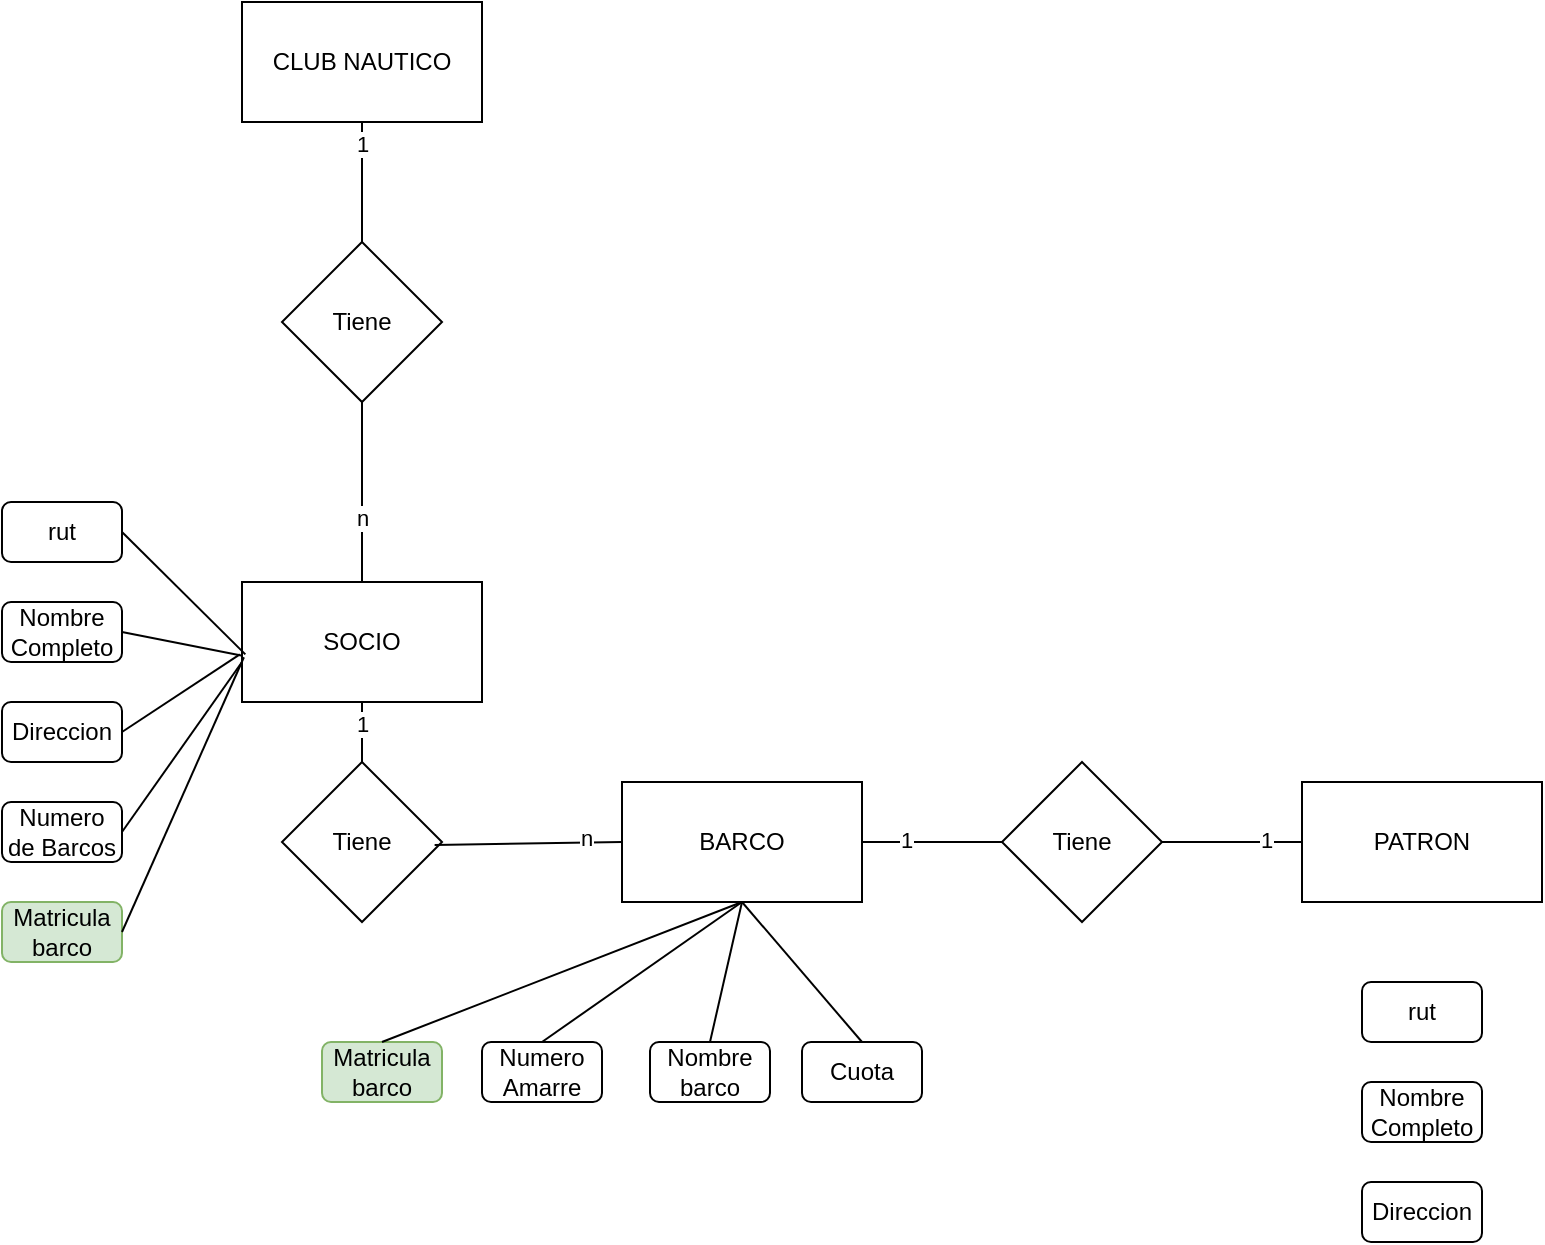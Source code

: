 <mxfile version="21.3.4" type="github">
  <diagram name="Página-1" id="YYQkypQMa-baSCwQLt15">
    <mxGraphModel dx="1041" dy="519" grid="1" gridSize="10" guides="1" tooltips="1" connect="1" arrows="1" fold="1" page="1" pageScale="1" pageWidth="827" pageHeight="1169" math="0" shadow="0">
      <root>
        <mxCell id="0" />
        <mxCell id="1" parent="0" />
        <mxCell id="Gs9yT5V5ad0SXEg7Nf4w-4" value="BARCO" style="rounded=0;whiteSpace=wrap;html=1;" vertex="1" parent="1">
          <mxGeometry x="340" y="570" width="120" height="60" as="geometry" />
        </mxCell>
        <mxCell id="Gs9yT5V5ad0SXEg7Nf4w-5" value="SOCIO" style="rounded=0;whiteSpace=wrap;html=1;" vertex="1" parent="1">
          <mxGeometry x="150" y="470" width="120" height="60" as="geometry" />
        </mxCell>
        <mxCell id="Gs9yT5V5ad0SXEg7Nf4w-7" value="PATRON" style="rounded=0;whiteSpace=wrap;html=1;" vertex="1" parent="1">
          <mxGeometry x="680" y="570" width="120" height="60" as="geometry" />
        </mxCell>
        <mxCell id="Gs9yT5V5ad0SXEg7Nf4w-8" value="CLUB NAUTICO" style="rounded=0;whiteSpace=wrap;html=1;" vertex="1" parent="1">
          <mxGeometry x="150" y="180" width="120" height="60" as="geometry" />
        </mxCell>
        <mxCell id="Gs9yT5V5ad0SXEg7Nf4w-9" value="rut" style="rounded=1;whiteSpace=wrap;html=1;" vertex="1" parent="1">
          <mxGeometry x="30" y="430" width="60" height="30" as="geometry" />
        </mxCell>
        <mxCell id="Gs9yT5V5ad0SXEg7Nf4w-10" value="Nombre Completo" style="rounded=1;whiteSpace=wrap;html=1;" vertex="1" parent="1">
          <mxGeometry x="30" y="480" width="60" height="30" as="geometry" />
        </mxCell>
        <mxCell id="Gs9yT5V5ad0SXEg7Nf4w-12" value="Tiene" style="rhombus;whiteSpace=wrap;html=1;" vertex="1" parent="1">
          <mxGeometry x="170" y="300" width="80" height="80" as="geometry" />
        </mxCell>
        <mxCell id="Gs9yT5V5ad0SXEg7Nf4w-13" value="" style="endArrow=none;html=1;rounded=0;exitX=0.5;exitY=0;exitDx=0;exitDy=0;" edge="1" parent="1" source="Gs9yT5V5ad0SXEg7Nf4w-5">
          <mxGeometry width="50" height="50" relative="1" as="geometry">
            <mxPoint x="390" y="470" as="sourcePoint" />
            <mxPoint x="210" y="390" as="targetPoint" />
            <Array as="points">
              <mxPoint x="210" y="400" />
              <mxPoint x="210" y="380" />
            </Array>
          </mxGeometry>
        </mxCell>
        <mxCell id="Gs9yT5V5ad0SXEg7Nf4w-17" value="n" style="edgeLabel;html=1;align=center;verticalAlign=middle;resizable=0;points=[];" vertex="1" connectable="0" parent="Gs9yT5V5ad0SXEg7Nf4w-13">
          <mxGeometry x="-0.346" relative="1" as="geometry">
            <mxPoint as="offset" />
          </mxGeometry>
        </mxCell>
        <mxCell id="Gs9yT5V5ad0SXEg7Nf4w-14" value="" style="endArrow=none;html=1;rounded=0;entryX=0.5;entryY=1;entryDx=0;entryDy=0;exitX=0.5;exitY=0;exitDx=0;exitDy=0;" edge="1" parent="1" source="Gs9yT5V5ad0SXEg7Nf4w-12" target="Gs9yT5V5ad0SXEg7Nf4w-8">
          <mxGeometry width="50" height="50" relative="1" as="geometry">
            <mxPoint x="390" y="470" as="sourcePoint" />
            <mxPoint x="440" y="420" as="targetPoint" />
          </mxGeometry>
        </mxCell>
        <mxCell id="Gs9yT5V5ad0SXEg7Nf4w-15" value="1" style="edgeLabel;html=1;align=center;verticalAlign=middle;resizable=0;points=[];" vertex="1" connectable="0" parent="Gs9yT5V5ad0SXEg7Nf4w-14">
          <mxGeometry x="0.634" relative="1" as="geometry">
            <mxPoint as="offset" />
          </mxGeometry>
        </mxCell>
        <mxCell id="Gs9yT5V5ad0SXEg7Nf4w-18" value="" style="endArrow=none;html=1;rounded=0;exitX=0.014;exitY=0.603;exitDx=0;exitDy=0;exitPerimeter=0;entryX=1;entryY=0.5;entryDx=0;entryDy=0;" edge="1" parent="1" source="Gs9yT5V5ad0SXEg7Nf4w-5" target="Gs9yT5V5ad0SXEg7Nf4w-9">
          <mxGeometry width="50" height="50" relative="1" as="geometry">
            <mxPoint x="390" y="470" as="sourcePoint" />
            <mxPoint x="440" y="420" as="targetPoint" />
          </mxGeometry>
        </mxCell>
        <mxCell id="Gs9yT5V5ad0SXEg7Nf4w-22" value="" style="endArrow=none;html=1;rounded=0;exitX=0.002;exitY=0.614;exitDx=0;exitDy=0;exitPerimeter=0;entryX=1;entryY=0.5;entryDx=0;entryDy=0;" edge="1" parent="1" source="Gs9yT5V5ad0SXEg7Nf4w-5" target="Gs9yT5V5ad0SXEg7Nf4w-10">
          <mxGeometry width="50" height="50" relative="1" as="geometry">
            <mxPoint x="390" y="470" as="sourcePoint" />
            <mxPoint x="440" y="420" as="targetPoint" />
          </mxGeometry>
        </mxCell>
        <mxCell id="Gs9yT5V5ad0SXEg7Nf4w-24" value="Direccion" style="rounded=1;whiteSpace=wrap;html=1;" vertex="1" parent="1">
          <mxGeometry x="30" y="530" width="60" height="30" as="geometry" />
        </mxCell>
        <mxCell id="Gs9yT5V5ad0SXEg7Nf4w-26" value="" style="endArrow=none;html=1;rounded=0;exitX=1;exitY=0.5;exitDx=0;exitDy=0;entryX=-0.009;entryY=0.603;entryDx=0;entryDy=0;entryPerimeter=0;" edge="1" parent="1" source="Gs9yT5V5ad0SXEg7Nf4w-24" target="Gs9yT5V5ad0SXEg7Nf4w-5">
          <mxGeometry width="50" height="50" relative="1" as="geometry">
            <mxPoint x="390" y="470" as="sourcePoint" />
            <mxPoint x="440" y="420" as="targetPoint" />
          </mxGeometry>
        </mxCell>
        <mxCell id="Gs9yT5V5ad0SXEg7Nf4w-28" value="Numero de Barcos" style="rounded=1;whiteSpace=wrap;html=1;" vertex="1" parent="1">
          <mxGeometry x="30" y="580" width="60" height="30" as="geometry" />
        </mxCell>
        <mxCell id="Gs9yT5V5ad0SXEg7Nf4w-30" value="Matricula barco" style="rounded=1;whiteSpace=wrap;html=1;fillColor=#d5e8d4;strokeColor=#82b366;" vertex="1" parent="1">
          <mxGeometry x="30" y="630" width="60" height="30" as="geometry" />
        </mxCell>
        <mxCell id="Gs9yT5V5ad0SXEg7Nf4w-31" value="Matricula barco" style="rounded=1;whiteSpace=wrap;html=1;fillColor=#d5e8d4;strokeColor=#82b366;" vertex="1" parent="1">
          <mxGeometry x="190" y="700" width="60" height="30" as="geometry" />
        </mxCell>
        <mxCell id="Gs9yT5V5ad0SXEg7Nf4w-32" value="Numero Amarre" style="rounded=1;whiteSpace=wrap;html=1;" vertex="1" parent="1">
          <mxGeometry x="270" y="700" width="60" height="30" as="geometry" />
        </mxCell>
        <mxCell id="Gs9yT5V5ad0SXEg7Nf4w-33" value="Nombre barco" style="rounded=1;whiteSpace=wrap;html=1;" vertex="1" parent="1">
          <mxGeometry x="354" y="700" width="60" height="30" as="geometry" />
        </mxCell>
        <mxCell id="Gs9yT5V5ad0SXEg7Nf4w-34" value="rut" style="rounded=1;whiteSpace=wrap;html=1;" vertex="1" parent="1">
          <mxGeometry x="710" y="670" width="60" height="30" as="geometry" />
        </mxCell>
        <mxCell id="Gs9yT5V5ad0SXEg7Nf4w-35" value="Nombre Completo" style="rounded=1;whiteSpace=wrap;html=1;" vertex="1" parent="1">
          <mxGeometry x="710" y="720" width="60" height="30" as="geometry" />
        </mxCell>
        <mxCell id="Gs9yT5V5ad0SXEg7Nf4w-36" value="Direccion" style="rounded=1;whiteSpace=wrap;html=1;" vertex="1" parent="1">
          <mxGeometry x="710" y="770" width="60" height="30" as="geometry" />
        </mxCell>
        <mxCell id="Gs9yT5V5ad0SXEg7Nf4w-37" value="Tiene" style="rhombus;whiteSpace=wrap;html=1;" vertex="1" parent="1">
          <mxGeometry x="530" y="560" width="80" height="80" as="geometry" />
        </mxCell>
        <mxCell id="Gs9yT5V5ad0SXEg7Nf4w-38" value="" style="endArrow=none;html=1;rounded=0;entryX=0;entryY=0.5;entryDx=0;entryDy=0;exitX=1;exitY=0.5;exitDx=0;exitDy=0;" edge="1" parent="1" source="Gs9yT5V5ad0SXEg7Nf4w-4" target="Gs9yT5V5ad0SXEg7Nf4w-37">
          <mxGeometry width="50" height="50" relative="1" as="geometry">
            <mxPoint x="420" y="630" as="sourcePoint" />
            <mxPoint x="470" y="580" as="targetPoint" />
          </mxGeometry>
        </mxCell>
        <mxCell id="Gs9yT5V5ad0SXEg7Nf4w-40" value="1" style="edgeLabel;html=1;align=center;verticalAlign=middle;resizable=0;points=[];" vertex="1" connectable="0" parent="Gs9yT5V5ad0SXEg7Nf4w-38">
          <mxGeometry x="-0.368" y="1" relative="1" as="geometry">
            <mxPoint as="offset" />
          </mxGeometry>
        </mxCell>
        <mxCell id="Gs9yT5V5ad0SXEg7Nf4w-39" value="" style="endArrow=none;html=1;rounded=0;entryX=0;entryY=0.5;entryDx=0;entryDy=0;exitX=1;exitY=0.5;exitDx=0;exitDy=0;" edge="1" parent="1" source="Gs9yT5V5ad0SXEg7Nf4w-37" target="Gs9yT5V5ad0SXEg7Nf4w-7">
          <mxGeometry width="50" height="50" relative="1" as="geometry">
            <mxPoint x="420" y="630" as="sourcePoint" />
            <mxPoint x="470" y="580" as="targetPoint" />
          </mxGeometry>
        </mxCell>
        <mxCell id="Gs9yT5V5ad0SXEg7Nf4w-41" value="1" style="edgeLabel;html=1;align=center;verticalAlign=middle;resizable=0;points=[];" vertex="1" connectable="0" parent="Gs9yT5V5ad0SXEg7Nf4w-39">
          <mxGeometry x="0.47" y="1" relative="1" as="geometry">
            <mxPoint as="offset" />
          </mxGeometry>
        </mxCell>
        <mxCell id="Gs9yT5V5ad0SXEg7Nf4w-42" value="Tiene" style="rhombus;whiteSpace=wrap;html=1;" vertex="1" parent="1">
          <mxGeometry x="170" y="560" width="80" height="80" as="geometry" />
        </mxCell>
        <mxCell id="Gs9yT5V5ad0SXEg7Nf4w-43" value="" style="endArrow=none;html=1;rounded=0;exitX=0.5;exitY=0;exitDx=0;exitDy=0;entryX=0.5;entryY=1;entryDx=0;entryDy=0;" edge="1" parent="1" source="Gs9yT5V5ad0SXEg7Nf4w-42" target="Gs9yT5V5ad0SXEg7Nf4w-5">
          <mxGeometry width="50" height="50" relative="1" as="geometry">
            <mxPoint x="300" y="630" as="sourcePoint" />
            <mxPoint x="350" y="580" as="targetPoint" />
          </mxGeometry>
        </mxCell>
        <mxCell id="Gs9yT5V5ad0SXEg7Nf4w-45" value="1" style="edgeLabel;html=1;align=center;verticalAlign=middle;resizable=0;points=[];" vertex="1" connectable="0" parent="Gs9yT5V5ad0SXEg7Nf4w-43">
          <mxGeometry x="0.304" relative="1" as="geometry">
            <mxPoint as="offset" />
          </mxGeometry>
        </mxCell>
        <mxCell id="Gs9yT5V5ad0SXEg7Nf4w-44" value="" style="endArrow=none;html=1;rounded=0;exitX=0.954;exitY=0.519;exitDx=0;exitDy=0;exitPerimeter=0;entryX=0;entryY=0.5;entryDx=0;entryDy=0;" edge="1" parent="1" source="Gs9yT5V5ad0SXEg7Nf4w-42" target="Gs9yT5V5ad0SXEg7Nf4w-4">
          <mxGeometry width="50" height="50" relative="1" as="geometry">
            <mxPoint x="300" y="630" as="sourcePoint" />
            <mxPoint x="350" y="580" as="targetPoint" />
          </mxGeometry>
        </mxCell>
        <mxCell id="Gs9yT5V5ad0SXEg7Nf4w-46" value="n" style="edgeLabel;html=1;align=center;verticalAlign=middle;resizable=0;points=[];" vertex="1" connectable="0" parent="Gs9yT5V5ad0SXEg7Nf4w-44">
          <mxGeometry x="0.596" y="3" relative="1" as="geometry">
            <mxPoint as="offset" />
          </mxGeometry>
        </mxCell>
        <mxCell id="Gs9yT5V5ad0SXEg7Nf4w-47" value="" style="endArrow=none;html=1;rounded=0;exitX=1;exitY=0.5;exitDx=0;exitDy=0;" edge="1" parent="1" source="Gs9yT5V5ad0SXEg7Nf4w-28">
          <mxGeometry width="50" height="50" relative="1" as="geometry">
            <mxPoint x="300" y="630" as="sourcePoint" />
            <mxPoint x="150" y="510" as="targetPoint" />
          </mxGeometry>
        </mxCell>
        <mxCell id="Gs9yT5V5ad0SXEg7Nf4w-48" value="" style="endArrow=none;html=1;rounded=0;exitX=1;exitY=0.5;exitDx=0;exitDy=0;entryX=0.008;entryY=0.627;entryDx=0;entryDy=0;entryPerimeter=0;" edge="1" parent="1" source="Gs9yT5V5ad0SXEg7Nf4w-30" target="Gs9yT5V5ad0SXEg7Nf4w-5">
          <mxGeometry width="50" height="50" relative="1" as="geometry">
            <mxPoint x="290" y="630" as="sourcePoint" />
            <mxPoint x="340" y="580" as="targetPoint" />
          </mxGeometry>
        </mxCell>
        <mxCell id="Gs9yT5V5ad0SXEg7Nf4w-52" value="" style="endArrow=none;html=1;rounded=0;exitX=0.5;exitY=0;exitDx=0;exitDy=0;entryX=0.5;entryY=1;entryDx=0;entryDy=0;" edge="1" parent="1" source="Gs9yT5V5ad0SXEg7Nf4w-31" target="Gs9yT5V5ad0SXEg7Nf4w-4">
          <mxGeometry width="50" height="50" relative="1" as="geometry">
            <mxPoint x="290" y="630" as="sourcePoint" />
            <mxPoint x="340" y="580" as="targetPoint" />
          </mxGeometry>
        </mxCell>
        <mxCell id="Gs9yT5V5ad0SXEg7Nf4w-53" value="" style="endArrow=none;html=1;rounded=0;exitX=0.5;exitY=0;exitDx=0;exitDy=0;entryX=0.5;entryY=1;entryDx=0;entryDy=0;" edge="1" parent="1" source="Gs9yT5V5ad0SXEg7Nf4w-32" target="Gs9yT5V5ad0SXEg7Nf4w-4">
          <mxGeometry width="50" height="50" relative="1" as="geometry">
            <mxPoint x="290" y="630" as="sourcePoint" />
            <mxPoint x="340" y="580" as="targetPoint" />
          </mxGeometry>
        </mxCell>
        <mxCell id="Gs9yT5V5ad0SXEg7Nf4w-54" value="" style="endArrow=none;html=1;rounded=0;exitX=0.5;exitY=0;exitDx=0;exitDy=0;entryX=0.5;entryY=1;entryDx=0;entryDy=0;" edge="1" parent="1" source="Gs9yT5V5ad0SXEg7Nf4w-33" target="Gs9yT5V5ad0SXEg7Nf4w-4">
          <mxGeometry width="50" height="50" relative="1" as="geometry">
            <mxPoint x="290" y="630" as="sourcePoint" />
            <mxPoint x="340" y="580" as="targetPoint" />
          </mxGeometry>
        </mxCell>
        <mxCell id="Gs9yT5V5ad0SXEg7Nf4w-60" value="Cuota" style="rounded=1;whiteSpace=wrap;html=1;" vertex="1" parent="1">
          <mxGeometry x="430" y="700" width="60" height="30" as="geometry" />
        </mxCell>
        <mxCell id="Gs9yT5V5ad0SXEg7Nf4w-61" value="" style="endArrow=none;html=1;rounded=0;exitX=0.5;exitY=1;exitDx=0;exitDy=0;entryX=0.5;entryY=0;entryDx=0;entryDy=0;" edge="1" parent="1" source="Gs9yT5V5ad0SXEg7Nf4w-4" target="Gs9yT5V5ad0SXEg7Nf4w-60">
          <mxGeometry width="50" height="50" relative="1" as="geometry">
            <mxPoint x="360" y="590" as="sourcePoint" />
            <mxPoint x="410" y="540" as="targetPoint" />
          </mxGeometry>
        </mxCell>
      </root>
    </mxGraphModel>
  </diagram>
</mxfile>
